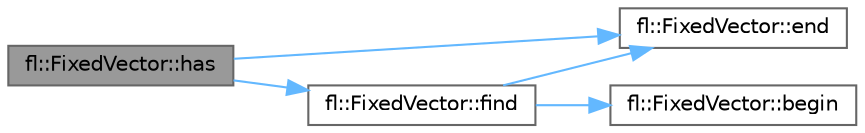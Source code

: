 digraph "fl::FixedVector::has"
{
 // LATEX_PDF_SIZE
  bgcolor="transparent";
  edge [fontname=Helvetica,fontsize=10,labelfontname=Helvetica,labelfontsize=10];
  node [fontname=Helvetica,fontsize=10,shape=box,height=0.2,width=0.4];
  rankdir="LR";
  Node1 [id="Node000001",label="fl::FixedVector::has",height=0.2,width=0.4,color="gray40", fillcolor="grey60", style="filled", fontcolor="black",tooltip=" "];
  Node1 -> Node2 [id="edge1_Node000001_Node000002",color="steelblue1",style="solid",tooltip=" "];
  Node2 [id="Node000002",label="fl::FixedVector::end",height=0.2,width=0.4,color="grey40", fillcolor="white", style="filled",URL="$d3/d73/classfl_1_1_fixed_vector.html#af8f3eb485dff77110efec26993f206c4",tooltip=" "];
  Node1 -> Node3 [id="edge2_Node000001_Node000003",color="steelblue1",style="solid",tooltip=" "];
  Node3 [id="Node000003",label="fl::FixedVector::find",height=0.2,width=0.4,color="grey40", fillcolor="white", style="filled",URL="$d3/d73/classfl_1_1_fixed_vector.html#ae27c19abd3cc3e8c6d78b9b42085918c",tooltip=" "];
  Node3 -> Node4 [id="edge3_Node000003_Node000004",color="steelblue1",style="solid",tooltip=" "];
  Node4 [id="Node000004",label="fl::FixedVector::begin",height=0.2,width=0.4,color="grey40", fillcolor="white", style="filled",URL="$d3/d73/classfl_1_1_fixed_vector.html#a7ae4440fe977cc6495819cac64b7ad1a",tooltip=" "];
  Node3 -> Node2 [id="edge4_Node000003_Node000002",color="steelblue1",style="solid",tooltip=" "];
}
